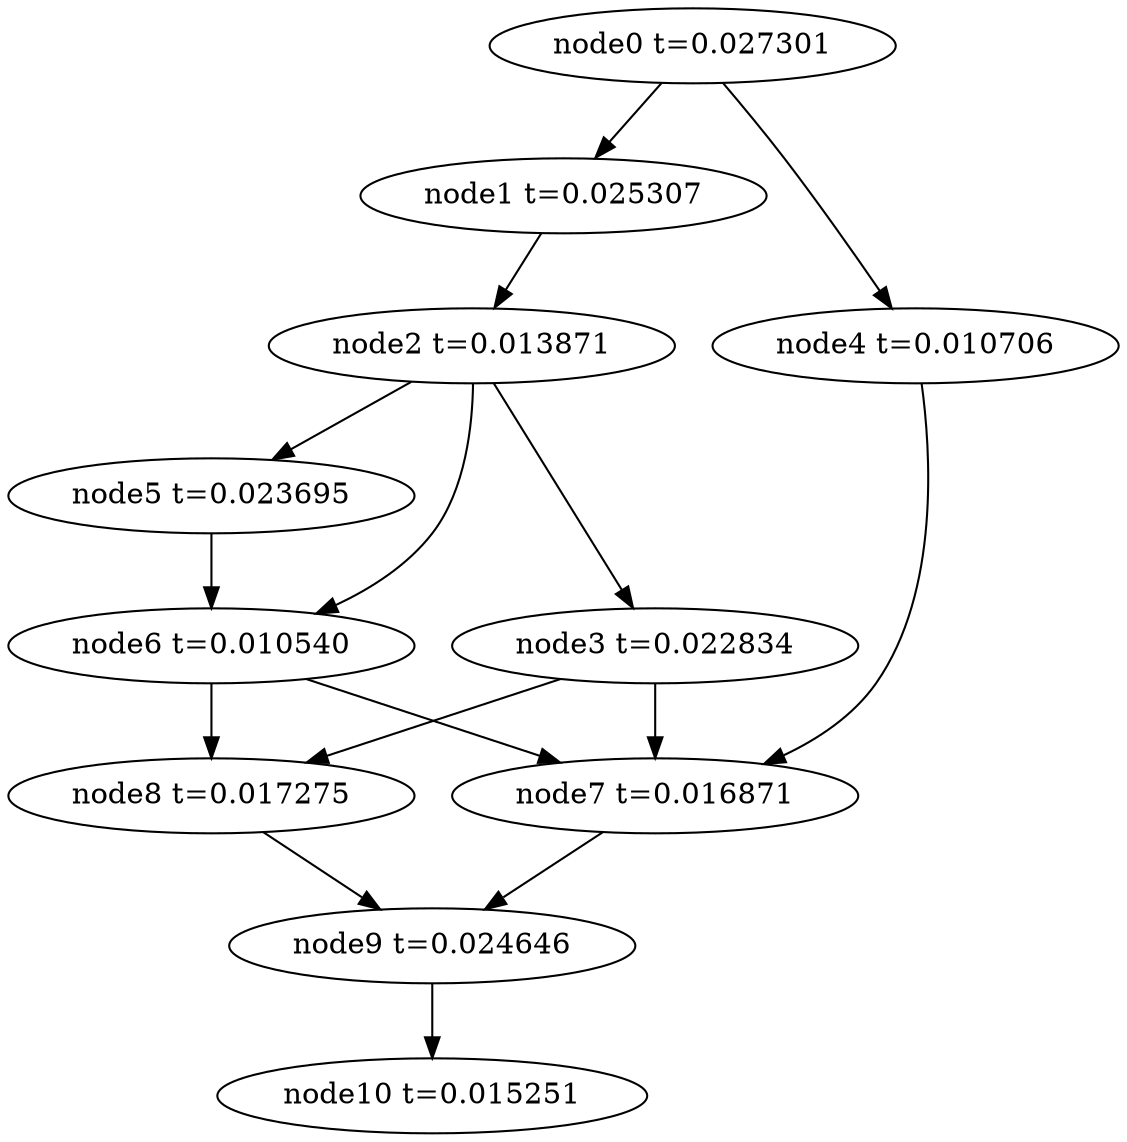 digraph g{
	node10[label="node10 t=0.015251"]
	node9 -> node10
	node9[label="node9 t=0.024646"];
	node8 -> node9
	node8[label="node8 t=0.017275"];
	node7 -> node9
	node7[label="node7 t=0.016871"];
	node6 -> node8
	node6 -> node7
	node6[label="node6 t=0.010540"];
	node5 -> node6
	node5[label="node5 t=0.023695"];
	node4 -> node7
	node4[label="node4 t=0.010706"];
	node3 -> node8
	node3 -> node7
	node3[label="node3 t=0.022834"];
	node2 -> node6
	node2 -> node5
	node2 -> node3
	node2[label="node2 t=0.013871"];
	node1 -> node2
	node1[label="node1 t=0.025307"];
	node0 -> node4
	node0 -> node1
	node0[label="node0 t=0.027301"];
}
